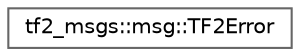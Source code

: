 digraph "类继承关系图"
{
 // INTERACTIVE_SVG=YES
 // LATEX_PDF_SIZE
  bgcolor="transparent";
  edge [fontname=Helvetica,fontsize=10,labelfontname=Helvetica,labelfontsize=10];
  node [fontname=Helvetica,fontsize=10,shape=box,height=0.2,width=0.4];
  rankdir="LR";
  Node0 [id="Node000000",label="tf2_msgs::msg::TF2Error",height=0.2,width=0.4,color="grey40", fillcolor="white", style="filled",URL="$df/da6/classtf2__msgs_1_1msg_1_1TF2Error.html",tooltip="This class represents the structure TF2Error defined by the user in the IDL file."];
}
